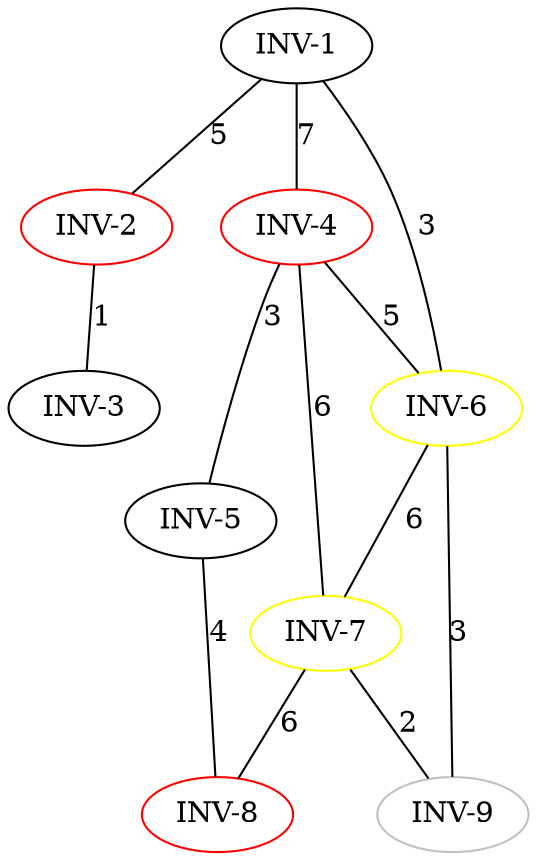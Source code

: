 strict graph G {
  1 [ color="" label="INV-1" ];
  2 [ color="red" label="INV-2" ];
  3 [ color="" label="INV-3" ];
  4 [ color="red" label="INV-4" ];
  5 [ color="" label="INV-5" ];
  6 [ color="yellow" label="INV-6" ];
  7 [ color="yellow" label="INV-7" ];
  8 [ color="red" label="INV-8" ];
  9 [ color="gray" label="INV-9" ];
  1 -- 6 [ color="black" label="3" ];
  1 -- 2 [ color="black" label="5" ];
  1 -- 4 [ color="black" label="7" ];
  4 -- 7 [ color="black" label="6" ];
  4 -- 5 [ color="black" label="3" ];
  4 -- 6 [ color="black" label="5" ];
  5 -- 8 [ color="black" label="4" ];
  6 -- 9 [ color="black" label="3" ];
  6 -- 7 [ color="black" label="6" ];
  7 -- 8 [ color="black" label="6" ];
  7 -- 9 [ color="black" label="2" ];
  2 -- 3 [ color="black" label="1" ];
}
